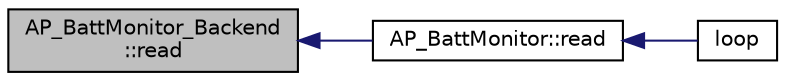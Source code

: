 digraph "AP_BattMonitor_Backend::read"
{
 // INTERACTIVE_SVG=YES
  edge [fontname="Helvetica",fontsize="10",labelfontname="Helvetica",labelfontsize="10"];
  node [fontname="Helvetica",fontsize="10",shape=record];
  rankdir="LR";
  Node1 [label="AP_BattMonitor_Backend\l::read",height=0.2,width=0.4,color="black", fillcolor="grey75", style="filled" fontcolor="black"];
  Node1 -> Node2 [dir="back",color="midnightblue",fontsize="10",style="solid",fontname="Helvetica"];
  Node2 [label="AP_BattMonitor::read",height=0.2,width=0.4,color="black", fillcolor="white", style="filled",URL="$classAP__BattMonitor.html#a2275643d2998063448035e89cba6f549",tooltip="Read the battery voltage and current for all batteries. Should be called at 10hz. ..."];
  Node2 -> Node3 [dir="back",color="midnightblue",fontsize="10",style="solid",fontname="Helvetica"];
  Node3 [label="loop",height=0.2,width=0.4,color="black", fillcolor="white", style="filled",URL="$AP__BattMonitor__test_8pde.html#afe461d27b9c48d5921c00d521181f12f"];
}
